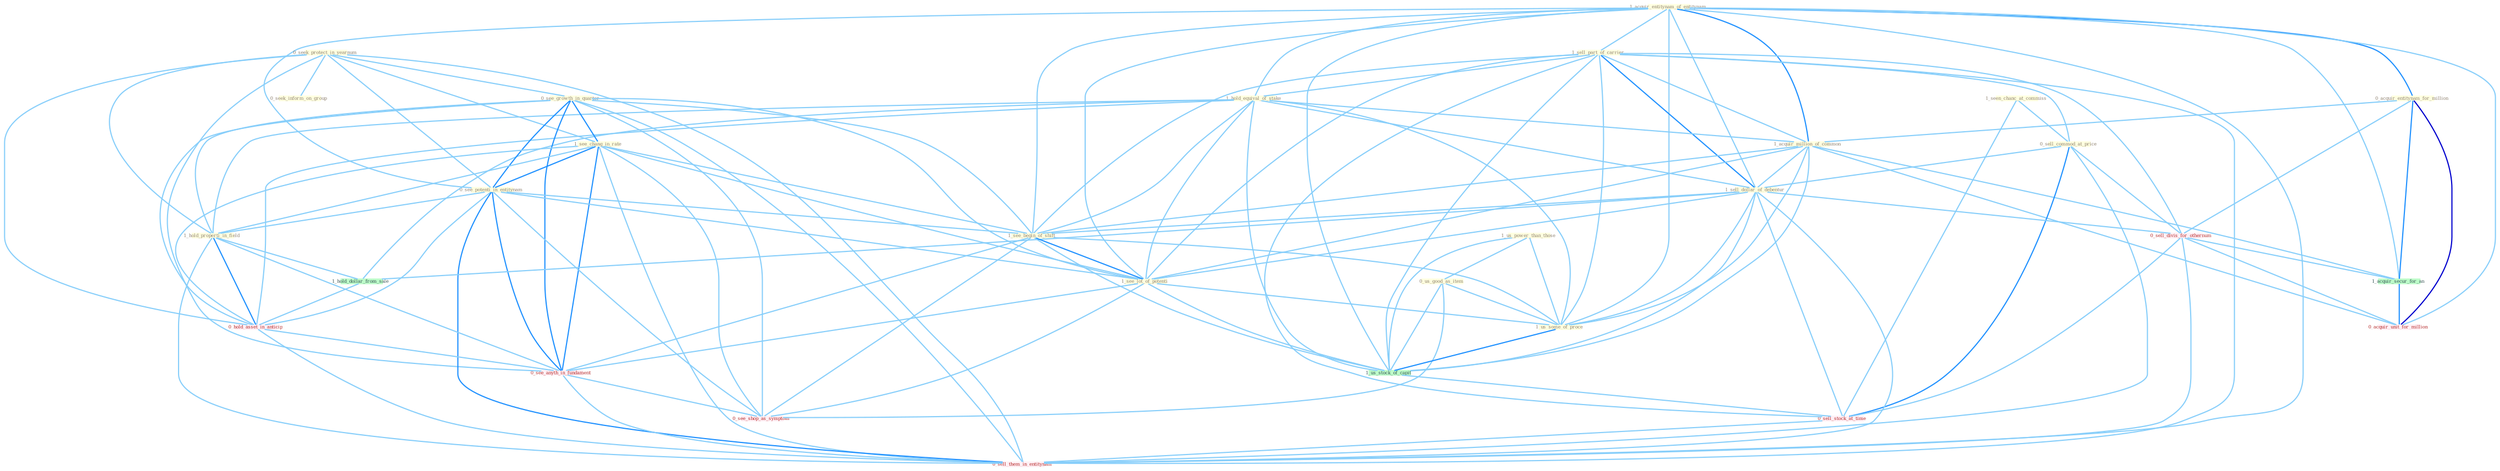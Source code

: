 Graph G{ 
    node
    [shape=polygon,style=filled,width=.5,height=.06,color="#BDFCC9",fixedsize=true,fontsize=4,
    fontcolor="#2f4f4f"];
    {node
    [color="#ffffe0", fontcolor="#8b7d6b"] "1_acquir_entitynam_of_entitynam " "1_sell_part_of_carrier " "0_seek_protect_in_yearnum " "1_seen_chanc_at_commiss " "1_hold_equival_of_stake " "0_acquir_entitynam_for_million " "1_acquir_million_of_common " "1_us_power_than_those " "0_us_good_as_item " "0_see_growth_in_quarter " "1_see_chang_in_rate " "0_sell_commod_at_price " "0_see_potenti_in_entitynam " "1_hold_properti_in_field " "1_sell_dollar_of_debentur " "1_see_begin_of_shift " "1_see_lot_of_potenti " "0_seek_inform_on_group " "1_us_some_of_proce "}
{node [color="#fff0f5", fontcolor="#b22222"] "0_sell_divis_for_othernum " "0_hold_asset_in_anticip " "0_sell_stock_at_time " "0_see_anyth_in_fundament " "0_acquir_unit_for_million " "0_see_shop_as_symptom " "0_sell_them_in_entitynam "}
edge [color="#B0E2FF"];

	"1_acquir_entitynam_of_entitynam " -- "1_sell_part_of_carrier " [w="1", color="#87cefa" ];
	"1_acquir_entitynam_of_entitynam " -- "1_hold_equival_of_stake " [w="1", color="#87cefa" ];
	"1_acquir_entitynam_of_entitynam " -- "0_acquir_entitynam_for_million " [w="2", color="#1e90ff" , len=0.8];
	"1_acquir_entitynam_of_entitynam " -- "1_acquir_million_of_common " [w="2", color="#1e90ff" , len=0.8];
	"1_acquir_entitynam_of_entitynam " -- "0_see_potenti_in_entitynam " [w="1", color="#87cefa" ];
	"1_acquir_entitynam_of_entitynam " -- "1_sell_dollar_of_debentur " [w="1", color="#87cefa" ];
	"1_acquir_entitynam_of_entitynam " -- "1_see_begin_of_shift " [w="1", color="#87cefa" ];
	"1_acquir_entitynam_of_entitynam " -- "1_see_lot_of_potenti " [w="1", color="#87cefa" ];
	"1_acquir_entitynam_of_entitynam " -- "1_us_some_of_proce " [w="1", color="#87cefa" ];
	"1_acquir_entitynam_of_entitynam " -- "1_acquir_secur_for_an " [w="1", color="#87cefa" ];
	"1_acquir_entitynam_of_entitynam " -- "1_us_stock_of_capit " [w="1", color="#87cefa" ];
	"1_acquir_entitynam_of_entitynam " -- "0_acquir_unit_for_million " [w="1", color="#87cefa" ];
	"1_acquir_entitynam_of_entitynam " -- "0_sell_them_in_entitynam " [w="1", color="#87cefa" ];
	"1_sell_part_of_carrier " -- "1_hold_equival_of_stake " [w="1", color="#87cefa" ];
	"1_sell_part_of_carrier " -- "1_acquir_million_of_common " [w="1", color="#87cefa" ];
	"1_sell_part_of_carrier " -- "0_sell_commod_at_price " [w="1", color="#87cefa" ];
	"1_sell_part_of_carrier " -- "1_sell_dollar_of_debentur " [w="2", color="#1e90ff" , len=0.8];
	"1_sell_part_of_carrier " -- "1_see_begin_of_shift " [w="1", color="#87cefa" ];
	"1_sell_part_of_carrier " -- "1_see_lot_of_potenti " [w="1", color="#87cefa" ];
	"1_sell_part_of_carrier " -- "1_us_some_of_proce " [w="1", color="#87cefa" ];
	"1_sell_part_of_carrier " -- "0_sell_divis_for_othernum " [w="1", color="#87cefa" ];
	"1_sell_part_of_carrier " -- "1_us_stock_of_capit " [w="1", color="#87cefa" ];
	"1_sell_part_of_carrier " -- "0_sell_stock_at_time " [w="1", color="#87cefa" ];
	"1_sell_part_of_carrier " -- "0_sell_them_in_entitynam " [w="1", color="#87cefa" ];
	"0_seek_protect_in_yearnum " -- "0_see_growth_in_quarter " [w="1", color="#87cefa" ];
	"0_seek_protect_in_yearnum " -- "1_see_chang_in_rate " [w="1", color="#87cefa" ];
	"0_seek_protect_in_yearnum " -- "0_see_potenti_in_entitynam " [w="1", color="#87cefa" ];
	"0_seek_protect_in_yearnum " -- "1_hold_properti_in_field " [w="1", color="#87cefa" ];
	"0_seek_protect_in_yearnum " -- "0_seek_inform_on_group " [w="1", color="#87cefa" ];
	"0_seek_protect_in_yearnum " -- "0_hold_asset_in_anticip " [w="1", color="#87cefa" ];
	"0_seek_protect_in_yearnum " -- "0_see_anyth_in_fundament " [w="1", color="#87cefa" ];
	"0_seek_protect_in_yearnum " -- "0_sell_them_in_entitynam " [w="1", color="#87cefa" ];
	"1_seen_chanc_at_commiss " -- "0_sell_commod_at_price " [w="1", color="#87cefa" ];
	"1_seen_chanc_at_commiss " -- "0_sell_stock_at_time " [w="1", color="#87cefa" ];
	"1_hold_equival_of_stake " -- "1_acquir_million_of_common " [w="1", color="#87cefa" ];
	"1_hold_equival_of_stake " -- "1_hold_properti_in_field " [w="1", color="#87cefa" ];
	"1_hold_equival_of_stake " -- "1_sell_dollar_of_debentur " [w="1", color="#87cefa" ];
	"1_hold_equival_of_stake " -- "1_see_begin_of_shift " [w="1", color="#87cefa" ];
	"1_hold_equival_of_stake " -- "1_see_lot_of_potenti " [w="1", color="#87cefa" ];
	"1_hold_equival_of_stake " -- "1_us_some_of_proce " [w="1", color="#87cefa" ];
	"1_hold_equival_of_stake " -- "1_us_stock_of_capit " [w="1", color="#87cefa" ];
	"1_hold_equival_of_stake " -- "1_hold_dollar_from_sale " [w="1", color="#87cefa" ];
	"1_hold_equival_of_stake " -- "0_hold_asset_in_anticip " [w="1", color="#87cefa" ];
	"0_acquir_entitynam_for_million " -- "1_acquir_million_of_common " [w="1", color="#87cefa" ];
	"0_acquir_entitynam_for_million " -- "0_sell_divis_for_othernum " [w="1", color="#87cefa" ];
	"0_acquir_entitynam_for_million " -- "1_acquir_secur_for_an " [w="2", color="#1e90ff" , len=0.8];
	"0_acquir_entitynam_for_million " -- "0_acquir_unit_for_million " [w="3", color="#0000cd" , len=0.6];
	"1_acquir_million_of_common " -- "1_sell_dollar_of_debentur " [w="1", color="#87cefa" ];
	"1_acquir_million_of_common " -- "1_see_begin_of_shift " [w="1", color="#87cefa" ];
	"1_acquir_million_of_common " -- "1_see_lot_of_potenti " [w="1", color="#87cefa" ];
	"1_acquir_million_of_common " -- "1_us_some_of_proce " [w="1", color="#87cefa" ];
	"1_acquir_million_of_common " -- "1_acquir_secur_for_an " [w="1", color="#87cefa" ];
	"1_acquir_million_of_common " -- "1_us_stock_of_capit " [w="1", color="#87cefa" ];
	"1_acquir_million_of_common " -- "0_acquir_unit_for_million " [w="1", color="#87cefa" ];
	"1_us_power_than_those " -- "0_us_good_as_item " [w="1", color="#87cefa" ];
	"1_us_power_than_those " -- "1_us_some_of_proce " [w="1", color="#87cefa" ];
	"1_us_power_than_those " -- "1_us_stock_of_capit " [w="1", color="#87cefa" ];
	"0_us_good_as_item " -- "1_us_some_of_proce " [w="1", color="#87cefa" ];
	"0_us_good_as_item " -- "1_us_stock_of_capit " [w="1", color="#87cefa" ];
	"0_us_good_as_item " -- "0_see_shop_as_symptom " [w="1", color="#87cefa" ];
	"0_see_growth_in_quarter " -- "1_see_chang_in_rate " [w="2", color="#1e90ff" , len=0.8];
	"0_see_growth_in_quarter " -- "0_see_potenti_in_entitynam " [w="2", color="#1e90ff" , len=0.8];
	"0_see_growth_in_quarter " -- "1_hold_properti_in_field " [w="1", color="#87cefa" ];
	"0_see_growth_in_quarter " -- "1_see_begin_of_shift " [w="1", color="#87cefa" ];
	"0_see_growth_in_quarter " -- "1_see_lot_of_potenti " [w="1", color="#87cefa" ];
	"0_see_growth_in_quarter " -- "0_hold_asset_in_anticip " [w="1", color="#87cefa" ];
	"0_see_growth_in_quarter " -- "0_see_anyth_in_fundament " [w="2", color="#1e90ff" , len=0.8];
	"0_see_growth_in_quarter " -- "0_see_shop_as_symptom " [w="1", color="#87cefa" ];
	"0_see_growth_in_quarter " -- "0_sell_them_in_entitynam " [w="1", color="#87cefa" ];
	"1_see_chang_in_rate " -- "0_see_potenti_in_entitynam " [w="2", color="#1e90ff" , len=0.8];
	"1_see_chang_in_rate " -- "1_hold_properti_in_field " [w="1", color="#87cefa" ];
	"1_see_chang_in_rate " -- "1_see_begin_of_shift " [w="1", color="#87cefa" ];
	"1_see_chang_in_rate " -- "1_see_lot_of_potenti " [w="1", color="#87cefa" ];
	"1_see_chang_in_rate " -- "0_hold_asset_in_anticip " [w="1", color="#87cefa" ];
	"1_see_chang_in_rate " -- "0_see_anyth_in_fundament " [w="2", color="#1e90ff" , len=0.8];
	"1_see_chang_in_rate " -- "0_see_shop_as_symptom " [w="1", color="#87cefa" ];
	"1_see_chang_in_rate " -- "0_sell_them_in_entitynam " [w="1", color="#87cefa" ];
	"0_sell_commod_at_price " -- "1_sell_dollar_of_debentur " [w="1", color="#87cefa" ];
	"0_sell_commod_at_price " -- "0_sell_divis_for_othernum " [w="1", color="#87cefa" ];
	"0_sell_commod_at_price " -- "0_sell_stock_at_time " [w="2", color="#1e90ff" , len=0.8];
	"0_sell_commod_at_price " -- "0_sell_them_in_entitynam " [w="1", color="#87cefa" ];
	"0_see_potenti_in_entitynam " -- "1_hold_properti_in_field " [w="1", color="#87cefa" ];
	"0_see_potenti_in_entitynam " -- "1_see_begin_of_shift " [w="1", color="#87cefa" ];
	"0_see_potenti_in_entitynam " -- "1_see_lot_of_potenti " [w="1", color="#87cefa" ];
	"0_see_potenti_in_entitynam " -- "0_hold_asset_in_anticip " [w="1", color="#87cefa" ];
	"0_see_potenti_in_entitynam " -- "0_see_anyth_in_fundament " [w="2", color="#1e90ff" , len=0.8];
	"0_see_potenti_in_entitynam " -- "0_see_shop_as_symptom " [w="1", color="#87cefa" ];
	"0_see_potenti_in_entitynam " -- "0_sell_them_in_entitynam " [w="2", color="#1e90ff" , len=0.8];
	"1_hold_properti_in_field " -- "1_hold_dollar_from_sale " [w="1", color="#87cefa" ];
	"1_hold_properti_in_field " -- "0_hold_asset_in_anticip " [w="2", color="#1e90ff" , len=0.8];
	"1_hold_properti_in_field " -- "0_see_anyth_in_fundament " [w="1", color="#87cefa" ];
	"1_hold_properti_in_field " -- "0_sell_them_in_entitynam " [w="1", color="#87cefa" ];
	"1_sell_dollar_of_debentur " -- "1_see_begin_of_shift " [w="1", color="#87cefa" ];
	"1_sell_dollar_of_debentur " -- "1_see_lot_of_potenti " [w="1", color="#87cefa" ];
	"1_sell_dollar_of_debentur " -- "1_us_some_of_proce " [w="1", color="#87cefa" ];
	"1_sell_dollar_of_debentur " -- "0_sell_divis_for_othernum " [w="1", color="#87cefa" ];
	"1_sell_dollar_of_debentur " -- "1_us_stock_of_capit " [w="1", color="#87cefa" ];
	"1_sell_dollar_of_debentur " -- "1_hold_dollar_from_sale " [w="1", color="#87cefa" ];
	"1_sell_dollar_of_debentur " -- "0_sell_stock_at_time " [w="1", color="#87cefa" ];
	"1_sell_dollar_of_debentur " -- "0_sell_them_in_entitynam " [w="1", color="#87cefa" ];
	"1_see_begin_of_shift " -- "1_see_lot_of_potenti " [w="2", color="#1e90ff" , len=0.8];
	"1_see_begin_of_shift " -- "1_us_some_of_proce " [w="1", color="#87cefa" ];
	"1_see_begin_of_shift " -- "1_us_stock_of_capit " [w="1", color="#87cefa" ];
	"1_see_begin_of_shift " -- "0_see_anyth_in_fundament " [w="1", color="#87cefa" ];
	"1_see_begin_of_shift " -- "0_see_shop_as_symptom " [w="1", color="#87cefa" ];
	"1_see_lot_of_potenti " -- "1_us_some_of_proce " [w="1", color="#87cefa" ];
	"1_see_lot_of_potenti " -- "1_us_stock_of_capit " [w="1", color="#87cefa" ];
	"1_see_lot_of_potenti " -- "0_see_anyth_in_fundament " [w="1", color="#87cefa" ];
	"1_see_lot_of_potenti " -- "0_see_shop_as_symptom " [w="1", color="#87cefa" ];
	"1_us_some_of_proce " -- "1_us_stock_of_capit " [w="2", color="#1e90ff" , len=0.8];
	"0_sell_divis_for_othernum " -- "1_acquir_secur_for_an " [w="1", color="#87cefa" ];
	"0_sell_divis_for_othernum " -- "0_sell_stock_at_time " [w="1", color="#87cefa" ];
	"0_sell_divis_for_othernum " -- "0_acquir_unit_for_million " [w="1", color="#87cefa" ];
	"0_sell_divis_for_othernum " -- "0_sell_them_in_entitynam " [w="1", color="#87cefa" ];
	"1_acquir_secur_for_an " -- "0_acquir_unit_for_million " [w="2", color="#1e90ff" , len=0.8];
	"1_us_stock_of_capit " -- "0_sell_stock_at_time " [w="1", color="#87cefa" ];
	"1_hold_dollar_from_sale " -- "0_hold_asset_in_anticip " [w="1", color="#87cefa" ];
	"0_hold_asset_in_anticip " -- "0_see_anyth_in_fundament " [w="1", color="#87cefa" ];
	"0_hold_asset_in_anticip " -- "0_sell_them_in_entitynam " [w="1", color="#87cefa" ];
	"0_sell_stock_at_time " -- "0_sell_them_in_entitynam " [w="1", color="#87cefa" ];
	"0_see_anyth_in_fundament " -- "0_see_shop_as_symptom " [w="1", color="#87cefa" ];
	"0_see_anyth_in_fundament " -- "0_sell_them_in_entitynam " [w="1", color="#87cefa" ];
}
